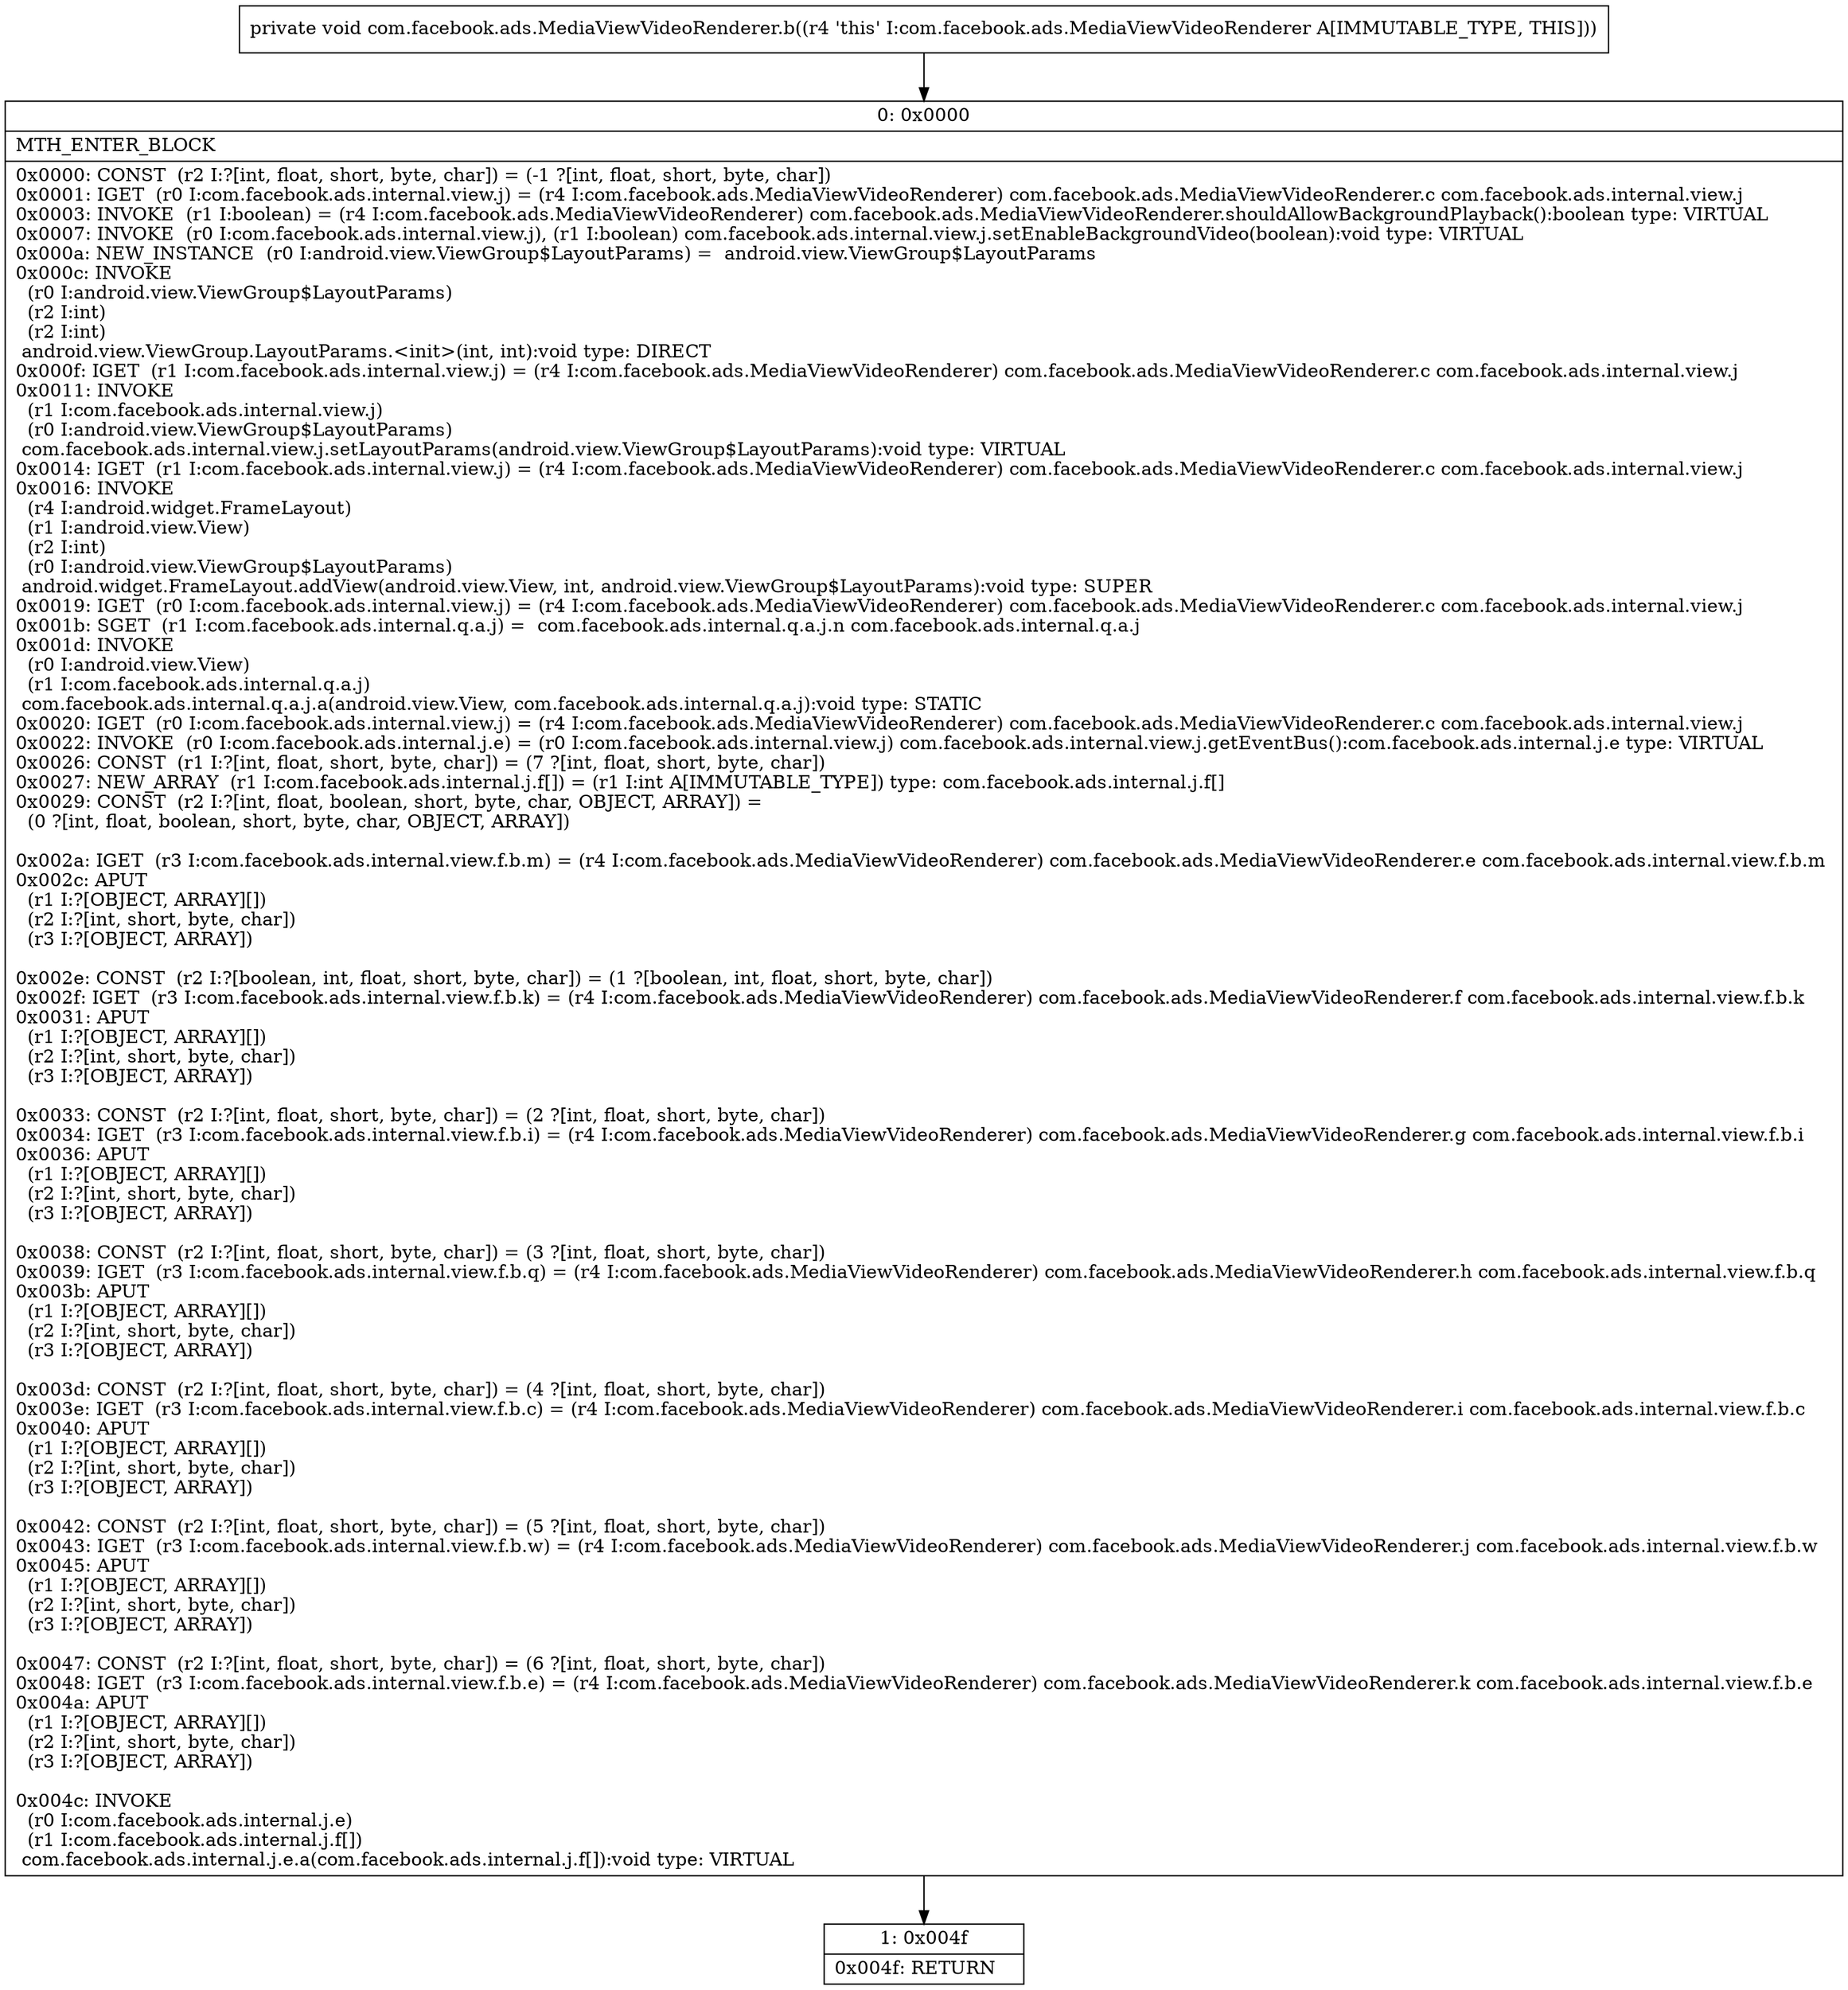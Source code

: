 digraph "CFG forcom.facebook.ads.MediaViewVideoRenderer.b()V" {
Node_0 [shape=record,label="{0\:\ 0x0000|MTH_ENTER_BLOCK\l|0x0000: CONST  (r2 I:?[int, float, short, byte, char]) = (\-1 ?[int, float, short, byte, char]) \l0x0001: IGET  (r0 I:com.facebook.ads.internal.view.j) = (r4 I:com.facebook.ads.MediaViewVideoRenderer) com.facebook.ads.MediaViewVideoRenderer.c com.facebook.ads.internal.view.j \l0x0003: INVOKE  (r1 I:boolean) = (r4 I:com.facebook.ads.MediaViewVideoRenderer) com.facebook.ads.MediaViewVideoRenderer.shouldAllowBackgroundPlayback():boolean type: VIRTUAL \l0x0007: INVOKE  (r0 I:com.facebook.ads.internal.view.j), (r1 I:boolean) com.facebook.ads.internal.view.j.setEnableBackgroundVideo(boolean):void type: VIRTUAL \l0x000a: NEW_INSTANCE  (r0 I:android.view.ViewGroup$LayoutParams) =  android.view.ViewGroup$LayoutParams \l0x000c: INVOKE  \l  (r0 I:android.view.ViewGroup$LayoutParams)\l  (r2 I:int)\l  (r2 I:int)\l android.view.ViewGroup.LayoutParams.\<init\>(int, int):void type: DIRECT \l0x000f: IGET  (r1 I:com.facebook.ads.internal.view.j) = (r4 I:com.facebook.ads.MediaViewVideoRenderer) com.facebook.ads.MediaViewVideoRenderer.c com.facebook.ads.internal.view.j \l0x0011: INVOKE  \l  (r1 I:com.facebook.ads.internal.view.j)\l  (r0 I:android.view.ViewGroup$LayoutParams)\l com.facebook.ads.internal.view.j.setLayoutParams(android.view.ViewGroup$LayoutParams):void type: VIRTUAL \l0x0014: IGET  (r1 I:com.facebook.ads.internal.view.j) = (r4 I:com.facebook.ads.MediaViewVideoRenderer) com.facebook.ads.MediaViewVideoRenderer.c com.facebook.ads.internal.view.j \l0x0016: INVOKE  \l  (r4 I:android.widget.FrameLayout)\l  (r1 I:android.view.View)\l  (r2 I:int)\l  (r0 I:android.view.ViewGroup$LayoutParams)\l android.widget.FrameLayout.addView(android.view.View, int, android.view.ViewGroup$LayoutParams):void type: SUPER \l0x0019: IGET  (r0 I:com.facebook.ads.internal.view.j) = (r4 I:com.facebook.ads.MediaViewVideoRenderer) com.facebook.ads.MediaViewVideoRenderer.c com.facebook.ads.internal.view.j \l0x001b: SGET  (r1 I:com.facebook.ads.internal.q.a.j) =  com.facebook.ads.internal.q.a.j.n com.facebook.ads.internal.q.a.j \l0x001d: INVOKE  \l  (r0 I:android.view.View)\l  (r1 I:com.facebook.ads.internal.q.a.j)\l com.facebook.ads.internal.q.a.j.a(android.view.View, com.facebook.ads.internal.q.a.j):void type: STATIC \l0x0020: IGET  (r0 I:com.facebook.ads.internal.view.j) = (r4 I:com.facebook.ads.MediaViewVideoRenderer) com.facebook.ads.MediaViewVideoRenderer.c com.facebook.ads.internal.view.j \l0x0022: INVOKE  (r0 I:com.facebook.ads.internal.j.e) = (r0 I:com.facebook.ads.internal.view.j) com.facebook.ads.internal.view.j.getEventBus():com.facebook.ads.internal.j.e type: VIRTUAL \l0x0026: CONST  (r1 I:?[int, float, short, byte, char]) = (7 ?[int, float, short, byte, char]) \l0x0027: NEW_ARRAY  (r1 I:com.facebook.ads.internal.j.f[]) = (r1 I:int A[IMMUTABLE_TYPE]) type: com.facebook.ads.internal.j.f[] \l0x0029: CONST  (r2 I:?[int, float, boolean, short, byte, char, OBJECT, ARRAY]) = \l  (0 ?[int, float, boolean, short, byte, char, OBJECT, ARRAY])\l \l0x002a: IGET  (r3 I:com.facebook.ads.internal.view.f.b.m) = (r4 I:com.facebook.ads.MediaViewVideoRenderer) com.facebook.ads.MediaViewVideoRenderer.e com.facebook.ads.internal.view.f.b.m \l0x002c: APUT  \l  (r1 I:?[OBJECT, ARRAY][])\l  (r2 I:?[int, short, byte, char])\l  (r3 I:?[OBJECT, ARRAY])\l \l0x002e: CONST  (r2 I:?[boolean, int, float, short, byte, char]) = (1 ?[boolean, int, float, short, byte, char]) \l0x002f: IGET  (r3 I:com.facebook.ads.internal.view.f.b.k) = (r4 I:com.facebook.ads.MediaViewVideoRenderer) com.facebook.ads.MediaViewVideoRenderer.f com.facebook.ads.internal.view.f.b.k \l0x0031: APUT  \l  (r1 I:?[OBJECT, ARRAY][])\l  (r2 I:?[int, short, byte, char])\l  (r3 I:?[OBJECT, ARRAY])\l \l0x0033: CONST  (r2 I:?[int, float, short, byte, char]) = (2 ?[int, float, short, byte, char]) \l0x0034: IGET  (r3 I:com.facebook.ads.internal.view.f.b.i) = (r4 I:com.facebook.ads.MediaViewVideoRenderer) com.facebook.ads.MediaViewVideoRenderer.g com.facebook.ads.internal.view.f.b.i \l0x0036: APUT  \l  (r1 I:?[OBJECT, ARRAY][])\l  (r2 I:?[int, short, byte, char])\l  (r3 I:?[OBJECT, ARRAY])\l \l0x0038: CONST  (r2 I:?[int, float, short, byte, char]) = (3 ?[int, float, short, byte, char]) \l0x0039: IGET  (r3 I:com.facebook.ads.internal.view.f.b.q) = (r4 I:com.facebook.ads.MediaViewVideoRenderer) com.facebook.ads.MediaViewVideoRenderer.h com.facebook.ads.internal.view.f.b.q \l0x003b: APUT  \l  (r1 I:?[OBJECT, ARRAY][])\l  (r2 I:?[int, short, byte, char])\l  (r3 I:?[OBJECT, ARRAY])\l \l0x003d: CONST  (r2 I:?[int, float, short, byte, char]) = (4 ?[int, float, short, byte, char]) \l0x003e: IGET  (r3 I:com.facebook.ads.internal.view.f.b.c) = (r4 I:com.facebook.ads.MediaViewVideoRenderer) com.facebook.ads.MediaViewVideoRenderer.i com.facebook.ads.internal.view.f.b.c \l0x0040: APUT  \l  (r1 I:?[OBJECT, ARRAY][])\l  (r2 I:?[int, short, byte, char])\l  (r3 I:?[OBJECT, ARRAY])\l \l0x0042: CONST  (r2 I:?[int, float, short, byte, char]) = (5 ?[int, float, short, byte, char]) \l0x0043: IGET  (r3 I:com.facebook.ads.internal.view.f.b.w) = (r4 I:com.facebook.ads.MediaViewVideoRenderer) com.facebook.ads.MediaViewVideoRenderer.j com.facebook.ads.internal.view.f.b.w \l0x0045: APUT  \l  (r1 I:?[OBJECT, ARRAY][])\l  (r2 I:?[int, short, byte, char])\l  (r3 I:?[OBJECT, ARRAY])\l \l0x0047: CONST  (r2 I:?[int, float, short, byte, char]) = (6 ?[int, float, short, byte, char]) \l0x0048: IGET  (r3 I:com.facebook.ads.internal.view.f.b.e) = (r4 I:com.facebook.ads.MediaViewVideoRenderer) com.facebook.ads.MediaViewVideoRenderer.k com.facebook.ads.internal.view.f.b.e \l0x004a: APUT  \l  (r1 I:?[OBJECT, ARRAY][])\l  (r2 I:?[int, short, byte, char])\l  (r3 I:?[OBJECT, ARRAY])\l \l0x004c: INVOKE  \l  (r0 I:com.facebook.ads.internal.j.e)\l  (r1 I:com.facebook.ads.internal.j.f[])\l com.facebook.ads.internal.j.e.a(com.facebook.ads.internal.j.f[]):void type: VIRTUAL \l}"];
Node_1 [shape=record,label="{1\:\ 0x004f|0x004f: RETURN   \l}"];
MethodNode[shape=record,label="{private void com.facebook.ads.MediaViewVideoRenderer.b((r4 'this' I:com.facebook.ads.MediaViewVideoRenderer A[IMMUTABLE_TYPE, THIS])) }"];
MethodNode -> Node_0;
Node_0 -> Node_1;
}

